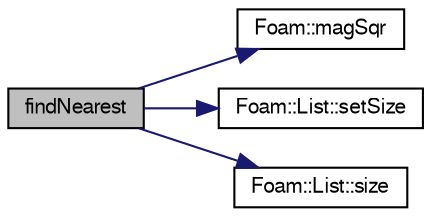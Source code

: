 digraph "findNearest"
{
  bgcolor="transparent";
  edge [fontname="FreeSans",fontsize="10",labelfontname="FreeSans",labelfontsize="10"];
  node [fontname="FreeSans",fontsize="10",shape=record];
  rankdir="LR";
  Node80 [label="findNearest",height=0.2,width=0.4,color="black", fillcolor="grey75", style="filled", fontcolor="black"];
  Node80 -> Node81 [color="midnightblue",fontsize="10",style="solid",fontname="FreeSans"];
  Node81 [label="Foam::magSqr",height=0.2,width=0.4,color="black",URL="$a21124.html#ae6fff2c6981e6d9618aa5038e69def6e"];
  Node80 -> Node82 [color="midnightblue",fontsize="10",style="solid",fontname="FreeSans"];
  Node82 [label="Foam::List::setSize",height=0.2,width=0.4,color="black",URL="$a25694.html#aedb985ffeaf1bdbfeccc2a8730405703",tooltip="Reset size of List. "];
  Node80 -> Node83 [color="midnightblue",fontsize="10",style="solid",fontname="FreeSans"];
  Node83 [label="Foam::List::size",height=0.2,width=0.4,color="black",URL="$a25694.html#a8a5f6fa29bd4b500caf186f60245b384",tooltip="Override size to be inconsistent with allocated storage. "];
}
